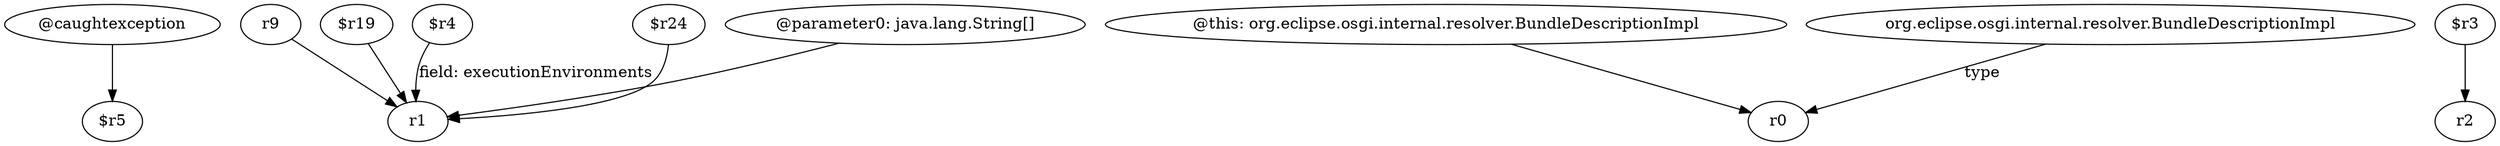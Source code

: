 digraph g {
0[label="@caughtexception"]
1[label="$r5"]
0->1[label=""]
2[label="r9"]
3[label="r1"]
2->3[label=""]
4[label="$r19"]
4->3[label=""]
5[label="@this: org.eclipse.osgi.internal.resolver.BundleDescriptionImpl"]
6[label="r0"]
5->6[label=""]
7[label="$r4"]
7->3[label="field: executionEnvironments"]
8[label="$r24"]
8->3[label=""]
9[label="@parameter0: java.lang.String[]"]
9->3[label=""]
10[label="$r3"]
11[label="r2"]
10->11[label=""]
12[label="org.eclipse.osgi.internal.resolver.BundleDescriptionImpl"]
12->6[label="type"]
}